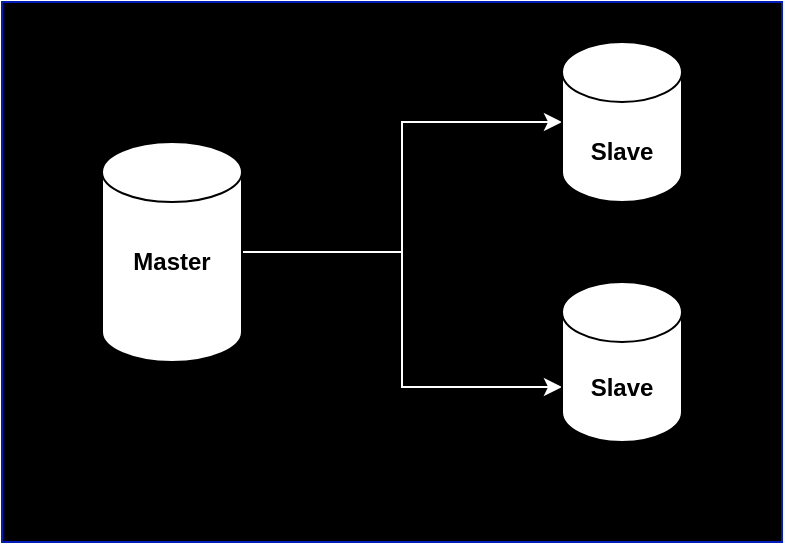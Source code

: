<mxfile version="20.0.1" type="device"><diagram id="qcaZ7C_SI9ijJcDbDxZq" name="Page-1"><mxGraphModel dx="946" dy="486" grid="1" gridSize="10" guides="1" tooltips="1" connect="1" arrows="1" fold="1" page="1" pageScale="1" pageWidth="827" pageHeight="1169" math="0" shadow="0"><root><mxCell id="0"/><mxCell id="1" parent="0"/><mxCell id="c_zk-_Gu1IpjAk9tEXEz-1" value="" style="rounded=0;whiteSpace=wrap;html=1;fillColor=#000000;fontColor=#ffffff;strokeColor=#001DBC;" vertex="1" parent="1"><mxGeometry x="230" y="190" width="390" height="270" as="geometry"/></mxCell><mxCell id="c_zk-_Gu1IpjAk9tEXEz-6" style="edgeStyle=orthogonalEdgeStyle;rounded=0;orthogonalLoop=1;jettySize=auto;html=1;strokeColor=#FFFFFF;" edge="1" parent="1" source="c_zk-_Gu1IpjAk9tEXEz-2" target="c_zk-_Gu1IpjAk9tEXEz-3"><mxGeometry relative="1" as="geometry"/></mxCell><mxCell id="c_zk-_Gu1IpjAk9tEXEz-7" style="edgeStyle=orthogonalEdgeStyle;rounded=0;orthogonalLoop=1;jettySize=auto;html=1;entryX=0;entryY=0;entryDx=0;entryDy=52.5;entryPerimeter=0;strokeColor=#FFFFFF;" edge="1" parent="1" source="c_zk-_Gu1IpjAk9tEXEz-2" target="c_zk-_Gu1IpjAk9tEXEz-5"><mxGeometry relative="1" as="geometry"/></mxCell><mxCell id="c_zk-_Gu1IpjAk9tEXEz-2" value="" style="shape=cylinder3;whiteSpace=wrap;html=1;boundedLbl=1;backgroundOutline=1;size=15;fillColor=default;" vertex="1" parent="1"><mxGeometry x="280" y="260" width="70" height="110" as="geometry"/></mxCell><mxCell id="c_zk-_Gu1IpjAk9tEXEz-3" value="" style="shape=cylinder3;whiteSpace=wrap;html=1;boundedLbl=1;backgroundOutline=1;size=15;fillColor=default;" vertex="1" parent="1"><mxGeometry x="510" y="210" width="60" height="80" as="geometry"/></mxCell><mxCell id="c_zk-_Gu1IpjAk9tEXEz-5" value="&lt;b style=&quot;&quot;&gt;Slave&lt;/b&gt;" style="shape=cylinder3;whiteSpace=wrap;html=1;boundedLbl=1;backgroundOutline=1;size=15;fillColor=default;" vertex="1" parent="1"><mxGeometry x="510" y="330" width="60" height="80" as="geometry"/></mxCell><mxCell id="c_zk-_Gu1IpjAk9tEXEz-8" value="&lt;b&gt;Master&lt;/b&gt;" style="text;html=1;strokeColor=none;fillColor=none;align=center;verticalAlign=middle;whiteSpace=wrap;rounded=0;" vertex="1" parent="1"><mxGeometry x="285" y="305" width="60" height="30" as="geometry"/></mxCell><mxCell id="c_zk-_Gu1IpjAk9tEXEz-9" value="&lt;b&gt;Slave&lt;/b&gt;" style="text;html=1;strokeColor=none;fillColor=none;align=center;verticalAlign=middle;whiteSpace=wrap;rounded=0;" vertex="1" parent="1"><mxGeometry x="510" y="250" width="60" height="30" as="geometry"/></mxCell></root></mxGraphModel></diagram></mxfile>